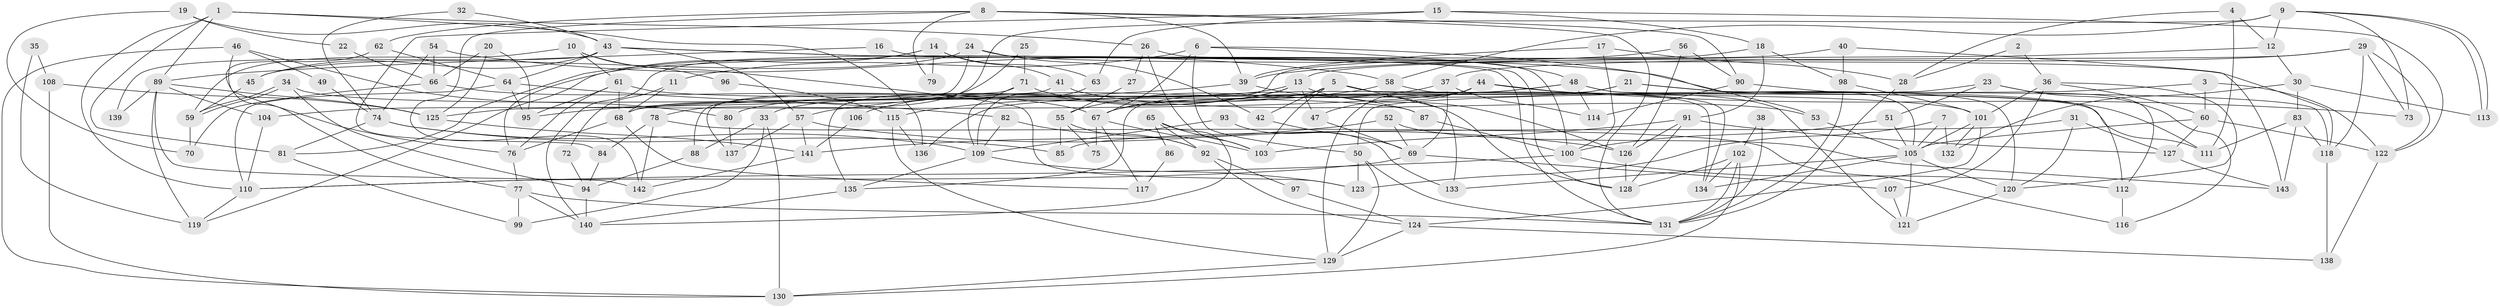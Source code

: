 // Generated by graph-tools (version 1.1) at 2025/50/03/09/25 03:50:13]
// undirected, 143 vertices, 286 edges
graph export_dot {
graph [start="1"]
  node [color=gray90,style=filled];
  1;
  2;
  3;
  4;
  5;
  6;
  7;
  8;
  9;
  10;
  11;
  12;
  13;
  14;
  15;
  16;
  17;
  18;
  19;
  20;
  21;
  22;
  23;
  24;
  25;
  26;
  27;
  28;
  29;
  30;
  31;
  32;
  33;
  34;
  35;
  36;
  37;
  38;
  39;
  40;
  41;
  42;
  43;
  44;
  45;
  46;
  47;
  48;
  49;
  50;
  51;
  52;
  53;
  54;
  55;
  56;
  57;
  58;
  59;
  60;
  61;
  62;
  63;
  64;
  65;
  66;
  67;
  68;
  69;
  70;
  71;
  72;
  73;
  74;
  75;
  76;
  77;
  78;
  79;
  80;
  81;
  82;
  83;
  84;
  85;
  86;
  87;
  88;
  89;
  90;
  91;
  92;
  93;
  94;
  95;
  96;
  97;
  98;
  99;
  100;
  101;
  102;
  103;
  104;
  105;
  106;
  107;
  108;
  109;
  110;
  111;
  112;
  113;
  114;
  115;
  116;
  117;
  118;
  119;
  120;
  121;
  122;
  123;
  124;
  125;
  126;
  127;
  128;
  129;
  130;
  131;
  132;
  133;
  134;
  135;
  136;
  137;
  138;
  139;
  140;
  141;
  142;
  143;
  1 -- 89;
  1 -- 110;
  1 -- 26;
  1 -- 81;
  1 -- 136;
  2 -- 36;
  2 -- 28;
  3 -- 68;
  3 -- 60;
  3 -- 122;
  4 -- 12;
  4 -- 111;
  4 -- 28;
  5 -- 134;
  5 -- 42;
  5 -- 33;
  5 -- 103;
  5 -- 133;
  6 -- 50;
  6 -- 48;
  6 -- 11;
  6 -- 53;
  6 -- 67;
  7 -- 123;
  7 -- 105;
  7 -- 132;
  8 -- 131;
  8 -- 142;
  8 -- 39;
  8 -- 62;
  8 -- 79;
  8 -- 90;
  9 -- 78;
  9 -- 113;
  9 -- 113;
  9 -- 12;
  9 -- 58;
  9 -- 73;
  10 -- 61;
  10 -- 123;
  10 -- 59;
  10 -- 96;
  11 -- 68;
  11 -- 72;
  12 -- 13;
  12 -- 30;
  13 -- 126;
  13 -- 47;
  13 -- 67;
  13 -- 80;
  13 -- 106;
  14 -- 76;
  14 -- 140;
  14 -- 41;
  14 -- 63;
  14 -- 79;
  15 -- 63;
  15 -- 18;
  15 -- 84;
  15 -- 122;
  16 -- 128;
  16 -- 89;
  17 -- 28;
  17 -- 39;
  17 -- 100;
  18 -- 91;
  18 -- 98;
  18 -- 135;
  19 -- 43;
  19 -- 70;
  19 -- 22;
  20 -- 95;
  20 -- 125;
  20 -- 66;
  21 -- 67;
  21 -- 118;
  21 -- 111;
  21 -- 135;
  22 -- 66;
  23 -- 50;
  23 -- 51;
  23 -- 112;
  23 -- 116;
  24 -- 45;
  24 -- 118;
  24 -- 42;
  24 -- 125;
  25 -- 71;
  25 -- 68;
  26 -- 103;
  26 -- 27;
  26 -- 100;
  27 -- 55;
  28 -- 131;
  29 -- 37;
  29 -- 122;
  29 -- 39;
  29 -- 73;
  29 -- 118;
  30 -- 132;
  30 -- 83;
  30 -- 113;
  31 -- 120;
  31 -- 127;
  31 -- 85;
  32 -- 74;
  32 -- 43;
  33 -- 130;
  33 -- 88;
  33 -- 99;
  34 -- 59;
  34 -- 59;
  34 -- 94;
  34 -- 87;
  35 -- 108;
  35 -- 119;
  36 -- 101;
  36 -- 60;
  36 -- 107;
  36 -- 120;
  37 -- 114;
  37 -- 69;
  37 -- 55;
  38 -- 131;
  38 -- 102;
  39 -- 95;
  39 -- 128;
  40 -- 98;
  40 -- 143;
  40 -- 119;
  41 -- 53;
  41 -- 137;
  42 -- 69;
  43 -- 105;
  43 -- 57;
  43 -- 45;
  43 -- 64;
  43 -- 131;
  43 -- 139;
  44 -- 73;
  44 -- 129;
  44 -- 47;
  44 -- 104;
  44 -- 121;
  45 -- 59;
  46 -- 130;
  46 -- 76;
  46 -- 49;
  46 -- 80;
  47 -- 69;
  48 -- 57;
  48 -- 120;
  48 -- 111;
  48 -- 114;
  48 -- 136;
  49 -- 74;
  50 -- 131;
  50 -- 129;
  50 -- 123;
  51 -- 100;
  51 -- 105;
  52 -- 141;
  52 -- 143;
  52 -- 69;
  53 -- 105;
  54 -- 58;
  54 -- 66;
  54 -- 74;
  55 -- 92;
  55 -- 75;
  55 -- 85;
  56 -- 90;
  56 -- 81;
  56 -- 126;
  57 -- 137;
  57 -- 126;
  57 -- 141;
  58 -- 134;
  58 -- 115;
  59 -- 70;
  60 -- 122;
  60 -- 105;
  60 -- 127;
  61 -- 95;
  61 -- 101;
  61 -- 68;
  61 -- 76;
  62 -- 77;
  62 -- 64;
  63 -- 109;
  64 -- 82;
  64 -- 95;
  64 -- 110;
  65 -- 140;
  65 -- 103;
  65 -- 86;
  65 -- 92;
  66 -- 67;
  66 -- 70;
  67 -- 75;
  67 -- 103;
  67 -- 117;
  68 -- 76;
  68 -- 117;
  69 -- 110;
  69 -- 107;
  71 -- 87;
  71 -- 109;
  71 -- 88;
  72 -- 94;
  74 -- 85;
  74 -- 81;
  74 -- 109;
  76 -- 77;
  77 -- 99;
  77 -- 140;
  77 -- 131;
  78 -- 142;
  78 -- 116;
  78 -- 84;
  80 -- 137;
  81 -- 99;
  82 -- 109;
  82 -- 92;
  83 -- 111;
  83 -- 118;
  83 -- 143;
  84 -- 94;
  86 -- 117;
  87 -- 100;
  88 -- 94;
  89 -- 119;
  89 -- 104;
  89 -- 125;
  89 -- 139;
  89 -- 142;
  90 -- 112;
  90 -- 114;
  91 -- 103;
  91 -- 126;
  91 -- 127;
  91 -- 128;
  92 -- 97;
  92 -- 124;
  93 -- 133;
  93 -- 109;
  94 -- 140;
  96 -- 115;
  97 -- 124;
  98 -- 131;
  98 -- 101;
  100 -- 110;
  100 -- 112;
  101 -- 105;
  101 -- 124;
  101 -- 132;
  102 -- 131;
  102 -- 128;
  102 -- 130;
  102 -- 134;
  104 -- 110;
  105 -- 121;
  105 -- 120;
  105 -- 133;
  105 -- 134;
  106 -- 141;
  107 -- 121;
  108 -- 125;
  108 -- 130;
  109 -- 135;
  109 -- 123;
  110 -- 119;
  112 -- 116;
  115 -- 136;
  115 -- 129;
  118 -- 138;
  120 -- 121;
  122 -- 138;
  124 -- 138;
  124 -- 129;
  125 -- 141;
  126 -- 128;
  127 -- 143;
  129 -- 130;
  135 -- 140;
  141 -- 142;
}
